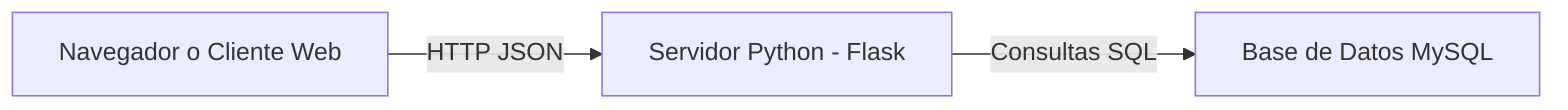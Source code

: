 flowchart LR
    Cliente[Navegador o Cliente Web] -->|HTTP JSON| API[Servidor Python - Flask]
    API -->|Consultas SQL| BBDD[Base de Datos MySQL]